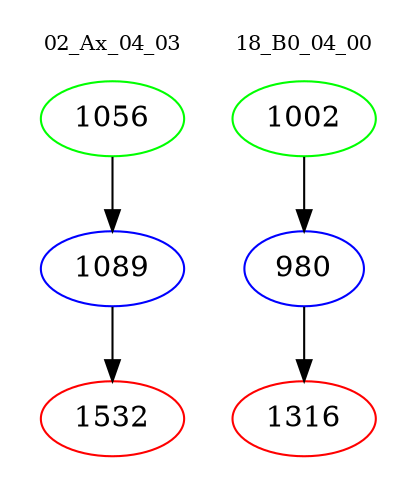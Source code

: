 digraph{
subgraph cluster_0 {
color = white
label = "02_Ax_04_03";
fontsize=10;
T0_1056 [label="1056", color="green"]
T0_1056 -> T0_1089 [color="black"]
T0_1089 [label="1089", color="blue"]
T0_1089 -> T0_1532 [color="black"]
T0_1532 [label="1532", color="red"]
}
subgraph cluster_1 {
color = white
label = "18_B0_04_00";
fontsize=10;
T1_1002 [label="1002", color="green"]
T1_1002 -> T1_980 [color="black"]
T1_980 [label="980", color="blue"]
T1_980 -> T1_1316 [color="black"]
T1_1316 [label="1316", color="red"]
}
}
